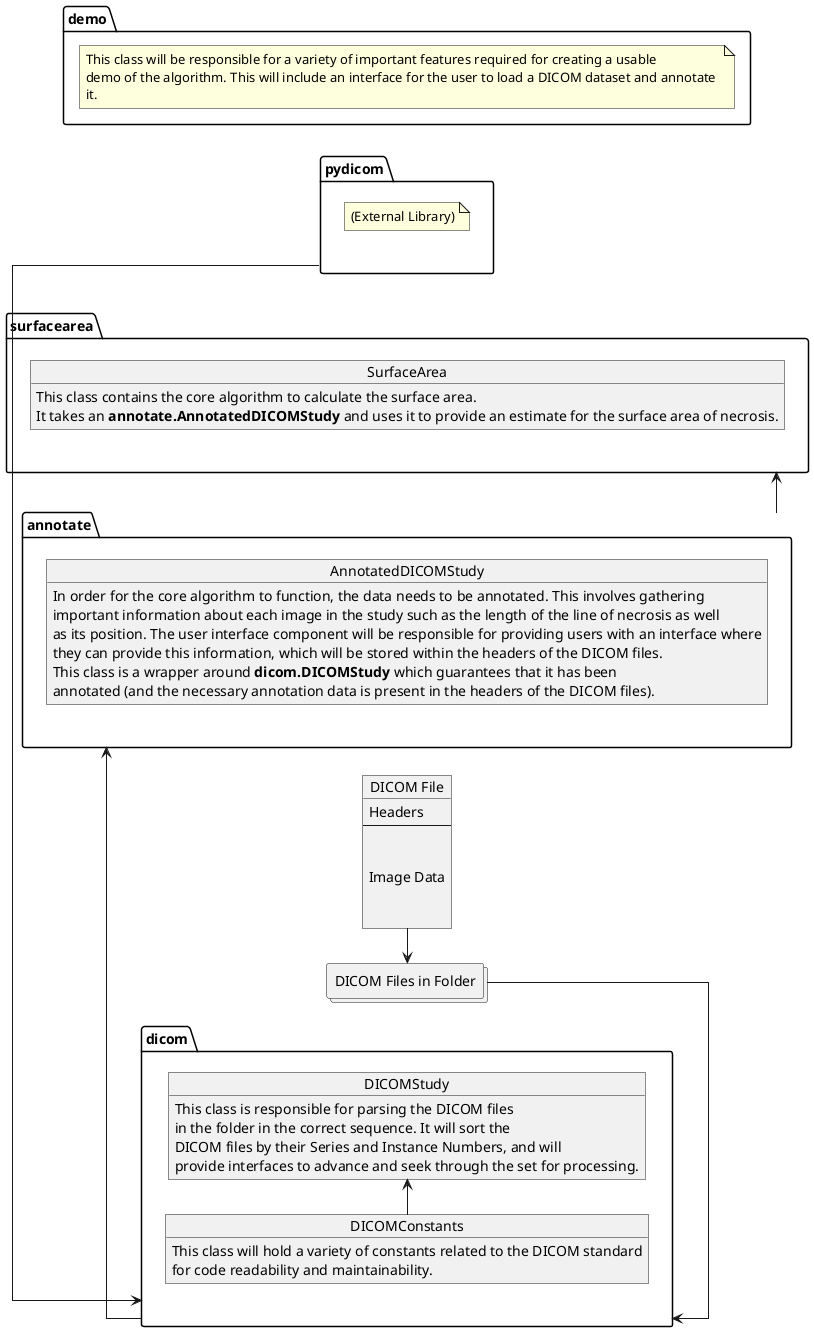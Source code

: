 # vi: ft=plantuml
@startuml

left to right direction
allowmixing
skinparam linetype polyline
skinparam linetype ortho

object "DICOM File" as DICOMFile {
    Headers
    --
    \n\nImage Data\n\n
}

collections "DICOM Files in Folder" as DICOMFiles


namespace dicom {
  object DICOMStudy {
    This class is responsible for parsing the DICOM files
    in the folder in the correct sequence. It will sort the
    DICOM files by their Series and Instance Numbers, and will
    provide interfaces to advance and seek through the set for processing.
  }

  object DICOMConstants {
    This class will hold a variety of constants related to the DICOM standard
    for code readability and maintainability.
  }
  
  DICOMConstants -> DICOMStudy
}

namespace annotate {

  object AnnotatedDICOMStudy {
    In order for the core algorithm to function, the data needs to be annotated. This involves gathering
    important information about each image in the study such as the length of the line of necrosis as well
    as its position. The user interface component will be responsible for providing users with an interface where
    they can provide this information, which will be stored within the headers of the DICOM files.

    This class is a wrapper around **dicom.DICOMStudy** which guarantees that it has been
    annotated (and the necessary annotation data is present in the headers of the DICOM files).
  }

}

namespace surfacearea {
  object SurfaceArea {
    This class contains the core algorithm to calculate the surface area.
    It takes an **annotate.AnnotatedDICOMStudy** and uses it to provide an estimate for the surface area of necrosis.
  }
}

namespace demo {
  note "This class will be responsible for a variety of important features required for creating a usable \n\
demo of the algorithm. This will include an interface for the user to load a DICOM dataset and annotate \n\
it." as demoNote
}

namespace pydicom {
    note "(External Library)" as extdep
}

DICOMFile -> DICOMFiles
DICOMFiles -> dicom
dicom -> annotate
annotate -> surfacearea

pydicom -> dicom

@enduml
